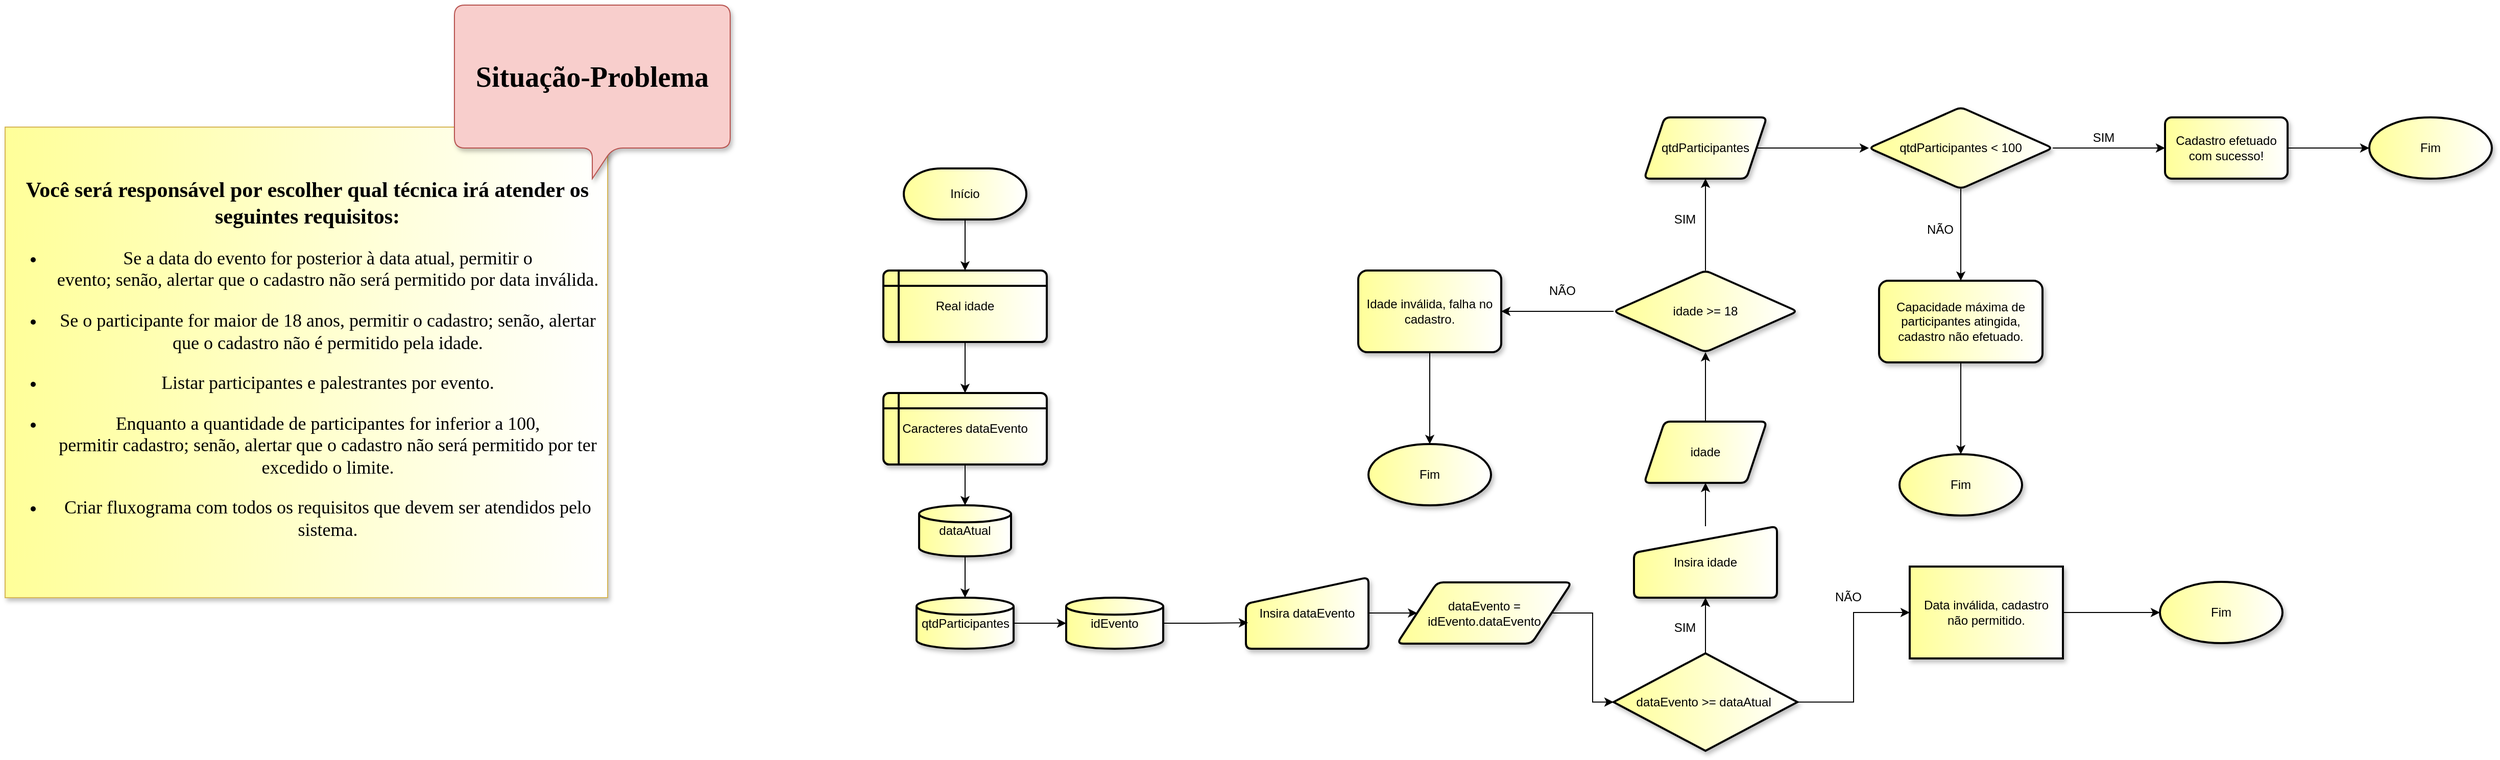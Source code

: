 <mxfile version="15.1.1" type="github">
  <diagram id="E14xrdEaeWgbvlw4fmTQ" name="Situação-Problema">
    <mxGraphModel dx="1668" dy="2060" grid="0" gridSize="10" guides="1" tooltips="1" connect="1" arrows="1" fold="1" page="0" pageScale="1" pageWidth="827" pageHeight="1169" background="#ffffff" math="0" shadow="0">
      <root>
        <mxCell id="fQxyEo8xfnAtOBqPwO7P-0" />
        <mxCell id="fQxyEo8xfnAtOBqPwO7P-1" parent="fQxyEo8xfnAtOBqPwO7P-0" />
        <mxCell id="fQxyEo8xfnAtOBqPwO7P-6" value="&lt;p style=&quot;text-align: center&quot;&gt;&lt;font size=&quot;1&quot; data-font-src=&quot;https://fonts.googleapis.com/css?family=Indie+Flower&quot; face=&quot;Indie Flower&quot;&gt;&lt;b style=&quot;font-size: 21px&quot;&gt;Você será responsável por escolher qual técnica irá atender os seguintes requisitos:&lt;/b&gt;&lt;/font&gt;&lt;/p&gt;&lt;ul style=&quot;font-size: 18px&quot;&gt;&lt;li&gt;&lt;div style=&quot;text-align: center&quot;&gt;&lt;span&gt;&lt;font data-font-src=&quot;https://fonts.googleapis.com/css?family=Montserrat&quot; style=&quot;font-size: 18px&quot; face=&quot;Montserrat&quot;&gt;Se a data do evento for posterior à data atual, permitir o&lt;/font&gt;&lt;/span&gt;&lt;/div&gt;&lt;font data-font-src=&quot;https://fonts.googleapis.com/css?family=Montserrat&quot; style=&quot;font-size: 18px&quot; face=&quot;Montserrat&quot;&gt;&lt;div style=&quot;text-align: center&quot;&gt;&lt;span&gt;evento; senão, alertar que o cadastro não será permitido por data inválida.&lt;/span&gt;&lt;/div&gt;&lt;/font&gt;&lt;/li&gt;&lt;/ul&gt;&lt;ul style=&quot;font-size: 18px&quot;&gt;&lt;li style=&quot;text-align: center&quot;&gt;&lt;font data-font-src=&quot;https://fonts.googleapis.com/css?family=Montserrat&quot; style=&quot;font-size: 18px&quot; face=&quot;Montserrat&quot;&gt;Se o participante for maior de 18 anos, permitir o cadastro; senão, alertar que o cadastro não é permitido pela idade.&lt;/font&gt;&lt;/li&gt;&lt;/ul&gt;&lt;ul style=&quot;font-size: 18px&quot;&gt;&lt;li style=&quot;text-align: center&quot;&gt;&lt;font data-font-src=&quot;https://fonts.googleapis.com/css?family=Montserrat&quot; style=&quot;font-size: 18px&quot; face=&quot;Montserrat&quot;&gt;Listar participantes e palestrantes por evento.&lt;/font&gt;&lt;/li&gt;&lt;/ul&gt;&lt;ul style=&quot;font-size: 18px&quot;&gt;&lt;li&gt;&lt;div style=&quot;text-align: center&quot;&gt;&lt;span&gt;&lt;font data-font-src=&quot;https://fonts.googleapis.com/css?family=Montserrat&quot; style=&quot;font-size: 18px&quot; face=&quot;Montserrat&quot;&gt;Enquanto a quantidade de participantes for inferior a 100,&lt;/font&gt;&lt;/span&gt;&lt;/div&gt;&lt;font data-font-src=&quot;https://fonts.googleapis.com/css?family=Montserrat&quot; style=&quot;font-size: 18px&quot; face=&quot;Montserrat&quot;&gt;&lt;div style=&quot;text-align: center&quot;&gt;&lt;span&gt;permitir cadastro; senão, alertar que o cadastro não será permitido por ter excedido o limite.&lt;/span&gt;&lt;/div&gt;&lt;/font&gt;&lt;/li&gt;&lt;/ul&gt;&lt;ul style=&quot;font-size: 18px&quot;&gt;&lt;li style=&quot;text-align: center&quot;&gt;&lt;font data-font-src=&quot;https://fonts.googleapis.com/css?family=Montserrat&quot; style=&quot;font-size: 18px&quot; face=&quot;Montserrat&quot;&gt;Criar fluxograma com todos os requisitos que devem ser atendidos pelo sistema.&lt;/font&gt;&lt;/li&gt;&lt;/ul&gt;" style="text;html=1;strokeColor=#d6b656;align=left;verticalAlign=middle;whiteSpace=wrap;rounded=0;shadow=1;gradientDirection=east;gradientColor=#FFFFFF;fillColor=#FFFF99;" parent="fQxyEo8xfnAtOBqPwO7P-1" vertex="1">
          <mxGeometry x="-690" y="-1420.5" width="590" height="461" as="geometry" />
        </mxCell>
        <mxCell id="WSDOC7p3LJNiw7YADk0W-0" value="&lt;h1&gt;&lt;font style=&quot;font-size: 28px&quot; face=&quot;Audiowide&quot; data-font-src=&quot;https://fonts.googleapis.com/css?family=Audiowide&quot;&gt;Situação-Problema&lt;/font&gt;&lt;/h1&gt;" style="shape=callout;whiteSpace=wrap;html=1;perimeter=calloutPerimeter;fillColor=#f8cecc;strokeColor=#b85450;rounded=1;shadow=1;" parent="fQxyEo8xfnAtOBqPwO7P-1" vertex="1">
          <mxGeometry x="-250" y="-1540" width="270" height="170" as="geometry" />
        </mxCell>
        <mxCell id="WSDOC7p3LJNiw7YADk0W-4" style="edgeStyle=orthogonalEdgeStyle;rounded=0;orthogonalLoop=1;jettySize=auto;html=1;entryX=0.5;entryY=0;entryDx=0;entryDy=0;" parent="fQxyEo8xfnAtOBqPwO7P-1" source="WSDOC7p3LJNiw7YADk0W-1" target="WSDOC7p3LJNiw7YADk0W-5" edge="1">
          <mxGeometry relative="1" as="geometry">
            <mxPoint x="250" y="-1260" as="targetPoint" />
          </mxGeometry>
        </mxCell>
        <mxCell id="WSDOC7p3LJNiw7YADk0W-1" value="Início" style="strokeWidth=2;html=1;shape=mxgraph.flowchart.terminator;whiteSpace=wrap;rounded=0;shadow=1;fillColor=#FFFF99;gradientColor=#FFFFFF;gradientDirection=east;" parent="fQxyEo8xfnAtOBqPwO7P-1" vertex="1">
          <mxGeometry x="190" y="-1380" width="120" height="50" as="geometry" />
        </mxCell>
        <mxCell id="WSDOC7p3LJNiw7YADk0W-19" style="edgeStyle=orthogonalEdgeStyle;rounded=0;orthogonalLoop=1;jettySize=auto;html=1;entryX=0;entryY=0.5;entryDx=0;entryDy=0;" parent="fQxyEo8xfnAtOBqPwO7P-1" source="WSDOC7p3LJNiw7YADk0W-2" target="WSDOC7p3LJNiw7YADk0W-15" edge="1">
          <mxGeometry relative="1" as="geometry" />
        </mxCell>
        <mxCell id="WSDOC7p3LJNiw7YADk0W-2" value="Insira dataEvento" style="html=1;strokeWidth=2;shape=manualInput;whiteSpace=wrap;rounded=1;size=26;arcSize=11;shadow=1;fillColor=#FFFF99;gradientColor=#FFFFFF;gradientDirection=east;" parent="fQxyEo8xfnAtOBqPwO7P-1" vertex="1">
          <mxGeometry x="525" y="-979.5" width="120" height="70" as="geometry" />
        </mxCell>
        <mxCell id="WSDOC7p3LJNiw7YADk0W-7" style="edgeStyle=orthogonalEdgeStyle;rounded=0;orthogonalLoop=1;jettySize=auto;html=1;entryX=0.5;entryY=0;entryDx=0;entryDy=0;" parent="fQxyEo8xfnAtOBqPwO7P-1" source="WSDOC7p3LJNiw7YADk0W-5" target="WSDOC7p3LJNiw7YADk0W-6" edge="1">
          <mxGeometry relative="1" as="geometry" />
        </mxCell>
        <mxCell id="WSDOC7p3LJNiw7YADk0W-5" value="&lt;p style=&quot;line-height: 120%&quot;&gt;&lt;/p&gt;&lt;div style=&quot;line-height: 120%&quot;&gt;Real idade&lt;/div&gt;&lt;p&gt;&lt;/p&gt;" style="shape=internalStorage;whiteSpace=wrap;html=1;dx=15;dy=15;rounded=1;arcSize=8;strokeWidth=2;shadow=1;fillColor=#FFFF99;gradientColor=#FFFFFF;gradientDirection=east;align=center;" parent="fQxyEo8xfnAtOBqPwO7P-1" vertex="1">
          <mxGeometry x="170" y="-1280" width="160" height="70" as="geometry" />
        </mxCell>
        <mxCell id="WSDOC7p3LJNiw7YADk0W-9" style="edgeStyle=orthogonalEdgeStyle;rounded=0;orthogonalLoop=1;jettySize=auto;html=1;" parent="fQxyEo8xfnAtOBqPwO7P-1" source="WSDOC7p3LJNiw7YADk0W-6" target="WSDOC7p3LJNiw7YADk0W-8" edge="1">
          <mxGeometry relative="1" as="geometry" />
        </mxCell>
        <mxCell id="WSDOC7p3LJNiw7YADk0W-6" value="&lt;p style=&quot;line-height: 120%&quot;&gt;&lt;/p&gt;&lt;div style=&quot;line-height: 120%&quot;&gt;Caracteres&amp;nbsp;&lt;span&gt;dataEvento&lt;/span&gt;&lt;/div&gt;&lt;p&gt;&lt;/p&gt;" style="shape=internalStorage;whiteSpace=wrap;html=1;dx=15;dy=15;rounded=1;arcSize=8;strokeWidth=2;shadow=1;fillColor=#FFFF99;gradientColor=#FFFFFF;gradientDirection=east;align=center;" parent="fQxyEo8xfnAtOBqPwO7P-1" vertex="1">
          <mxGeometry x="170" y="-1160" width="160" height="70" as="geometry" />
        </mxCell>
        <mxCell id="WSDOC7p3LJNiw7YADk0W-11" style="edgeStyle=orthogonalEdgeStyle;rounded=0;orthogonalLoop=1;jettySize=auto;html=1;" parent="fQxyEo8xfnAtOBqPwO7P-1" source="WSDOC7p3LJNiw7YADk0W-8" target="WSDOC7p3LJNiw7YADk0W-10" edge="1">
          <mxGeometry relative="1" as="geometry" />
        </mxCell>
        <mxCell id="WSDOC7p3LJNiw7YADk0W-8" value="&lt;p style=&quot;line-height: 90%&quot;&gt;dataAtual&lt;/p&gt;" style="strokeWidth=2;html=1;shape=mxgraph.flowchart.database;whiteSpace=wrap;rounded=0;shadow=1;fillColor=#FFFF99;gradientColor=#FFFFFF;gradientDirection=east;" parent="fQxyEo8xfnAtOBqPwO7P-1" vertex="1">
          <mxGeometry x="205" y="-1050" width="90" height="50" as="geometry" />
        </mxCell>
        <mxCell id="MoJu4bdm5zdiFwNMEZ7Q-4" value="" style="edgeStyle=orthogonalEdgeStyle;rounded=0;orthogonalLoop=1;jettySize=auto;html=1;" edge="1" parent="fQxyEo8xfnAtOBqPwO7P-1" source="WSDOC7p3LJNiw7YADk0W-10" target="MoJu4bdm5zdiFwNMEZ7Q-3">
          <mxGeometry relative="1" as="geometry" />
        </mxCell>
        <mxCell id="WSDOC7p3LJNiw7YADk0W-10" value="&lt;p style=&quot;line-height: 90%&quot;&gt;qtdParticipantes&lt;/p&gt;" style="strokeWidth=2;html=1;shape=mxgraph.flowchart.database;whiteSpace=wrap;rounded=0;shadow=1;fillColor=#FFFF99;gradientColor=#FFFFFF;gradientDirection=east;" parent="fQxyEo8xfnAtOBqPwO7P-1" vertex="1">
          <mxGeometry x="202.5" y="-959.5" width="95" height="50" as="geometry" />
        </mxCell>
        <mxCell id="WSDOC7p3LJNiw7YADk0W-24" value="" style="edgeStyle=orthogonalEdgeStyle;rounded=0;orthogonalLoop=1;jettySize=auto;html=1;" parent="fQxyEo8xfnAtOBqPwO7P-1" source="WSDOC7p3LJNiw7YADk0W-14" target="WSDOC7p3LJNiw7YADk0W-23" edge="1">
          <mxGeometry relative="1" as="geometry" />
        </mxCell>
        <mxCell id="WSDOC7p3LJNiw7YADk0W-38" style="edgeStyle=orthogonalEdgeStyle;rounded=0;orthogonalLoop=1;jettySize=auto;html=1;entryX=0.5;entryY=1;entryDx=0;entryDy=0;" parent="fQxyEo8xfnAtOBqPwO7P-1" source="WSDOC7p3LJNiw7YADk0W-14" target="WSDOC7p3LJNiw7YADk0W-37" edge="1">
          <mxGeometry relative="1" as="geometry" />
        </mxCell>
        <mxCell id="WSDOC7p3LJNiw7YADk0W-14" value="dataEvento &amp;gt;= dataAtual&amp;nbsp;" style="strokeWidth=2;html=1;shape=mxgraph.flowchart.decision;whiteSpace=wrap;rounded=0;shadow=1;fillColor=#FFFF99;gradientColor=#FFFFFF;gradientDirection=east;" parent="fQxyEo8xfnAtOBqPwO7P-1" vertex="1">
          <mxGeometry x="885" y="-905" width="180" height="95.5" as="geometry" />
        </mxCell>
        <mxCell id="WSDOC7p3LJNiw7YADk0W-20" style="edgeStyle=orthogonalEdgeStyle;rounded=0;orthogonalLoop=1;jettySize=auto;html=1;entryX=0;entryY=0.5;entryDx=0;entryDy=0;entryPerimeter=0;" parent="fQxyEo8xfnAtOBqPwO7P-1" source="WSDOC7p3LJNiw7YADk0W-15" target="WSDOC7p3LJNiw7YADk0W-14" edge="1">
          <mxGeometry relative="1" as="geometry" />
        </mxCell>
        <mxCell id="WSDOC7p3LJNiw7YADk0W-15" value="&lt;div&gt;&lt;span&gt;dataEvento =&lt;/span&gt;&lt;/div&gt;&lt;div&gt;&lt;span&gt;idEvento.dataEvento&lt;/span&gt;&lt;/div&gt;" style="shape=parallelogram;html=1;strokeWidth=2;perimeter=parallelogramPerimeter;whiteSpace=wrap;rounded=1;arcSize=12;size=0.23;shadow=1;fillColor=#FFFF99;gradientColor=#FFFFFF;gradientDirection=east;align=center;" parent="fQxyEo8xfnAtOBqPwO7P-1" vertex="1">
          <mxGeometry x="673" y="-974.5" width="171" height="60" as="geometry" />
        </mxCell>
        <mxCell id="WSDOC7p3LJNiw7YADk0W-30" value="" style="edgeStyle=orthogonalEdgeStyle;rounded=0;orthogonalLoop=1;jettySize=auto;html=1;" parent="fQxyEo8xfnAtOBqPwO7P-1" source="WSDOC7p3LJNiw7YADk0W-23" target="WSDOC7p3LJNiw7YADk0W-29" edge="1">
          <mxGeometry relative="1" as="geometry" />
        </mxCell>
        <mxCell id="WSDOC7p3LJNiw7YADk0W-23" value="Data inválida, cadastro&lt;br&gt;não permitido." style="whiteSpace=wrap;html=1;rounded=0;shadow=1;strokeWidth=2;fillColor=#FFFF99;gradientColor=#FFFFFF;gradientDirection=east;" parent="fQxyEo8xfnAtOBqPwO7P-1" vertex="1">
          <mxGeometry x="1175" y="-990" width="150" height="90" as="geometry" />
        </mxCell>
        <mxCell id="WSDOC7p3LJNiw7YADk0W-25" value="NÃO" style="text;html=1;strokeColor=none;fillColor=none;align=center;verticalAlign=middle;whiteSpace=wrap;rounded=0;shadow=1;" parent="fQxyEo8xfnAtOBqPwO7P-1" vertex="1">
          <mxGeometry x="1095" y="-970" width="40" height="20" as="geometry" />
        </mxCell>
        <mxCell id="WSDOC7p3LJNiw7YADk0W-28" value="SIM" style="text;html=1;strokeColor=none;fillColor=none;align=center;verticalAlign=middle;whiteSpace=wrap;rounded=0;shadow=1;" parent="fQxyEo8xfnAtOBqPwO7P-1" vertex="1">
          <mxGeometry x="935" y="-940" width="40" height="20" as="geometry" />
        </mxCell>
        <mxCell id="WSDOC7p3LJNiw7YADk0W-29" value="Fim" style="ellipse;whiteSpace=wrap;html=1;rounded=0;shadow=1;strokeWidth=2;fillColor=#FFFF99;gradientColor=#FFFFFF;gradientDirection=east;" parent="fQxyEo8xfnAtOBqPwO7P-1" vertex="1">
          <mxGeometry x="1420" y="-975" width="120" height="60" as="geometry" />
        </mxCell>
        <mxCell id="MoJu4bdm5zdiFwNMEZ7Q-1" value="" style="edgeStyle=orthogonalEdgeStyle;rounded=0;orthogonalLoop=1;jettySize=auto;html=1;" edge="1" parent="fQxyEo8xfnAtOBqPwO7P-1" source="WSDOC7p3LJNiw7YADk0W-37" target="MoJu4bdm5zdiFwNMEZ7Q-0">
          <mxGeometry relative="1" as="geometry" />
        </mxCell>
        <mxCell id="WSDOC7p3LJNiw7YADk0W-37" value="Insira idade" style="html=1;strokeWidth=2;shape=manualInput;whiteSpace=wrap;rounded=1;size=26;arcSize=11;shadow=1;fillColor=#FFFF99;gradientColor=#FFFFFF;gradientDirection=east;" parent="fQxyEo8xfnAtOBqPwO7P-1" vertex="1">
          <mxGeometry x="905" y="-1029.5" width="140" height="70" as="geometry" />
        </mxCell>
        <mxCell id="WSDOC7p3LJNiw7YADk0W-42" value="" style="edgeStyle=orthogonalEdgeStyle;rounded=0;orthogonalLoop=1;jettySize=auto;html=1;" parent="fQxyEo8xfnAtOBqPwO7P-1" source="WSDOC7p3LJNiw7YADk0W-39" target="WSDOC7p3LJNiw7YADk0W-41" edge="1">
          <mxGeometry relative="1" as="geometry" />
        </mxCell>
        <mxCell id="WSDOC7p3LJNiw7YADk0W-47" value="" style="edgeStyle=orthogonalEdgeStyle;rounded=0;orthogonalLoop=1;jettySize=auto;html=1;" parent="fQxyEo8xfnAtOBqPwO7P-1" source="WSDOC7p3LJNiw7YADk0W-39" target="WSDOC7p3LJNiw7YADk0W-46" edge="1">
          <mxGeometry relative="1" as="geometry" />
        </mxCell>
        <mxCell id="WSDOC7p3LJNiw7YADk0W-39" value="idade &amp;gt;= 18" style="rhombus;whiteSpace=wrap;html=1;rounded=1;shadow=1;strokeWidth=2;fillColor=#FFFF99;gradientColor=#FFFFFF;gradientDirection=east;arcSize=11;" parent="fQxyEo8xfnAtOBqPwO7P-1" vertex="1">
          <mxGeometry x="885" y="-1280" width="180" height="80" as="geometry" />
        </mxCell>
        <mxCell id="WSDOC7p3LJNiw7YADk0W-45" value="" style="edgeStyle=orthogonalEdgeStyle;rounded=0;orthogonalLoop=1;jettySize=auto;html=1;" parent="fQxyEo8xfnAtOBqPwO7P-1" source="WSDOC7p3LJNiw7YADk0W-41" target="WSDOC7p3LJNiw7YADk0W-44" edge="1">
          <mxGeometry relative="1" as="geometry" />
        </mxCell>
        <mxCell id="WSDOC7p3LJNiw7YADk0W-41" value="Idade inválida, falha no cadastro." style="whiteSpace=wrap;html=1;rounded=1;shadow=1;strokeWidth=2;fillColor=#FFFF99;gradientColor=#FFFFFF;gradientDirection=east;arcSize=11;" parent="fQxyEo8xfnAtOBqPwO7P-1" vertex="1">
          <mxGeometry x="635" y="-1280" width="140" height="80" as="geometry" />
        </mxCell>
        <mxCell id="WSDOC7p3LJNiw7YADk0W-43" value="NÃO" style="text;html=1;strokeColor=none;fillColor=none;align=center;verticalAlign=middle;whiteSpace=wrap;rounded=0;shadow=1;" parent="fQxyEo8xfnAtOBqPwO7P-1" vertex="1">
          <mxGeometry x="815" y="-1270" width="40" height="20" as="geometry" />
        </mxCell>
        <mxCell id="WSDOC7p3LJNiw7YADk0W-44" value="Fim" style="ellipse;whiteSpace=wrap;html=1;rounded=1;shadow=1;strokeWidth=2;fillColor=#FFFF99;gradientColor=#FFFFFF;gradientDirection=east;arcSize=11;" parent="fQxyEo8xfnAtOBqPwO7P-1" vertex="1">
          <mxGeometry x="645" y="-1110" width="120" height="60" as="geometry" />
        </mxCell>
        <mxCell id="WSDOC7p3LJNiw7YADk0W-50" value="" style="edgeStyle=orthogonalEdgeStyle;rounded=0;orthogonalLoop=1;jettySize=auto;html=1;" parent="fQxyEo8xfnAtOBqPwO7P-1" source="WSDOC7p3LJNiw7YADk0W-46" target="WSDOC7p3LJNiw7YADk0W-49" edge="1">
          <mxGeometry relative="1" as="geometry" />
        </mxCell>
        <mxCell id="WSDOC7p3LJNiw7YADk0W-46" value="qtdParticipantes" style="shape=parallelogram;perimeter=parallelogramPerimeter;whiteSpace=wrap;html=1;fixedSize=1;rounded=1;shadow=1;strokeWidth=2;fillColor=#FFFF99;gradientColor=#FFFFFF;gradientDirection=east;arcSize=11;" parent="fQxyEo8xfnAtOBqPwO7P-1" vertex="1">
          <mxGeometry x="915" y="-1430" width="120" height="60" as="geometry" />
        </mxCell>
        <mxCell id="WSDOC7p3LJNiw7YADk0W-48" value="SIM" style="text;html=1;strokeColor=none;fillColor=none;align=center;verticalAlign=middle;whiteSpace=wrap;rounded=0;shadow=1;" parent="fQxyEo8xfnAtOBqPwO7P-1" vertex="1">
          <mxGeometry x="935" y="-1340" width="40" height="20" as="geometry" />
        </mxCell>
        <mxCell id="WSDOC7p3LJNiw7YADk0W-52" value="" style="edgeStyle=orthogonalEdgeStyle;rounded=0;orthogonalLoop=1;jettySize=auto;html=1;" parent="fQxyEo8xfnAtOBqPwO7P-1" source="WSDOC7p3LJNiw7YADk0W-49" target="WSDOC7p3LJNiw7YADk0W-51" edge="1">
          <mxGeometry relative="1" as="geometry" />
        </mxCell>
        <mxCell id="WSDOC7p3LJNiw7YADk0W-57" value="" style="edgeStyle=orthogonalEdgeStyle;rounded=0;orthogonalLoop=1;jettySize=auto;html=1;" parent="fQxyEo8xfnAtOBqPwO7P-1" source="WSDOC7p3LJNiw7YADk0W-49" target="WSDOC7p3LJNiw7YADk0W-56" edge="1">
          <mxGeometry relative="1" as="geometry" />
        </mxCell>
        <mxCell id="WSDOC7p3LJNiw7YADk0W-49" value="qtdParticipantes &amp;lt; 100" style="rhombus;whiteSpace=wrap;html=1;rounded=1;shadow=1;strokeWidth=2;fillColor=#FFFF99;gradientColor=#FFFFFF;gradientDirection=east;arcSize=11;" parent="fQxyEo8xfnAtOBqPwO7P-1" vertex="1">
          <mxGeometry x="1135" y="-1440" width="180" height="80" as="geometry" />
        </mxCell>
        <mxCell id="WSDOC7p3LJNiw7YADk0W-55" value="" style="edgeStyle=orthogonalEdgeStyle;rounded=0;orthogonalLoop=1;jettySize=auto;html=1;" parent="fQxyEo8xfnAtOBqPwO7P-1" source="WSDOC7p3LJNiw7YADk0W-51" target="WSDOC7p3LJNiw7YADk0W-54" edge="1">
          <mxGeometry relative="1" as="geometry" />
        </mxCell>
        <mxCell id="WSDOC7p3LJNiw7YADk0W-51" value="Capacidade máxima de participantes atingida, cadastro não efetuado." style="whiteSpace=wrap;html=1;rounded=1;shadow=1;strokeWidth=2;fillColor=#FFFF99;gradientColor=#FFFFFF;gradientDirection=east;arcSize=11;" parent="fQxyEo8xfnAtOBqPwO7P-1" vertex="1">
          <mxGeometry x="1145" y="-1270" width="160" height="80" as="geometry" />
        </mxCell>
        <mxCell id="WSDOC7p3LJNiw7YADk0W-53" value="NÃO" style="text;html=1;strokeColor=none;fillColor=none;align=center;verticalAlign=middle;whiteSpace=wrap;rounded=0;shadow=1;" parent="fQxyEo8xfnAtOBqPwO7P-1" vertex="1">
          <mxGeometry x="1185" y="-1330" width="40" height="20" as="geometry" />
        </mxCell>
        <mxCell id="WSDOC7p3LJNiw7YADk0W-54" value="Fim" style="ellipse;whiteSpace=wrap;html=1;rounded=1;shadow=1;strokeWidth=2;fillColor=#FFFF99;gradientColor=#FFFFFF;gradientDirection=east;arcSize=11;" parent="fQxyEo8xfnAtOBqPwO7P-1" vertex="1">
          <mxGeometry x="1165" y="-1100" width="120" height="60" as="geometry" />
        </mxCell>
        <mxCell id="WSDOC7p3LJNiw7YADk0W-60" value="" style="edgeStyle=orthogonalEdgeStyle;rounded=0;orthogonalLoop=1;jettySize=auto;html=1;" parent="fQxyEo8xfnAtOBqPwO7P-1" source="WSDOC7p3LJNiw7YADk0W-56" target="WSDOC7p3LJNiw7YADk0W-59" edge="1">
          <mxGeometry relative="1" as="geometry" />
        </mxCell>
        <mxCell id="WSDOC7p3LJNiw7YADk0W-56" value="Cadastro efetuado com sucesso!" style="whiteSpace=wrap;html=1;rounded=1;shadow=1;strokeWidth=2;fillColor=#FFFF99;gradientColor=#FFFFFF;gradientDirection=east;arcSize=11;" parent="fQxyEo8xfnAtOBqPwO7P-1" vertex="1">
          <mxGeometry x="1425" y="-1430" width="120" height="60" as="geometry" />
        </mxCell>
        <mxCell id="WSDOC7p3LJNiw7YADk0W-58" value="SIM" style="text;html=1;strokeColor=none;fillColor=none;align=center;verticalAlign=middle;whiteSpace=wrap;rounded=0;shadow=1;" parent="fQxyEo8xfnAtOBqPwO7P-1" vertex="1">
          <mxGeometry x="1345" y="-1420.5" width="40" height="20" as="geometry" />
        </mxCell>
        <mxCell id="WSDOC7p3LJNiw7YADk0W-59" value="Fim" style="ellipse;whiteSpace=wrap;html=1;rounded=1;shadow=1;strokeWidth=2;fillColor=#FFFF99;gradientColor=#FFFFFF;gradientDirection=east;arcSize=11;" parent="fQxyEo8xfnAtOBqPwO7P-1" vertex="1">
          <mxGeometry x="1625" y="-1430" width="120" height="60" as="geometry" />
        </mxCell>
        <mxCell id="MoJu4bdm5zdiFwNMEZ7Q-2" style="edgeStyle=orthogonalEdgeStyle;rounded=0;orthogonalLoop=1;jettySize=auto;html=1;entryX=0.5;entryY=1;entryDx=0;entryDy=0;" edge="1" parent="fQxyEo8xfnAtOBqPwO7P-1" source="MoJu4bdm5zdiFwNMEZ7Q-0" target="WSDOC7p3LJNiw7YADk0W-39">
          <mxGeometry relative="1" as="geometry" />
        </mxCell>
        <mxCell id="MoJu4bdm5zdiFwNMEZ7Q-0" value="idade" style="shape=parallelogram;perimeter=parallelogramPerimeter;whiteSpace=wrap;html=1;fixedSize=1;rounded=1;shadow=1;strokeWidth=2;fillColor=#FFFF99;gradientColor=#FFFFFF;gradientDirection=east;arcSize=11;" vertex="1" parent="fQxyEo8xfnAtOBqPwO7P-1">
          <mxGeometry x="915" y="-1132" width="120" height="60" as="geometry" />
        </mxCell>
        <mxCell id="MoJu4bdm5zdiFwNMEZ7Q-5" style="edgeStyle=orthogonalEdgeStyle;rounded=0;orthogonalLoop=1;jettySize=auto;html=1;entryX=0.017;entryY=0.636;entryDx=0;entryDy=0;entryPerimeter=0;" edge="1" parent="fQxyEo8xfnAtOBqPwO7P-1" source="MoJu4bdm5zdiFwNMEZ7Q-3" target="WSDOC7p3LJNiw7YADk0W-2">
          <mxGeometry relative="1" as="geometry" />
        </mxCell>
        <mxCell id="MoJu4bdm5zdiFwNMEZ7Q-3" value="&lt;p style=&quot;line-height: 90%&quot;&gt;idEvento&lt;/p&gt;" style="strokeWidth=2;html=1;shape=mxgraph.flowchart.database;whiteSpace=wrap;rounded=0;shadow=1;fillColor=#FFFF99;gradientColor=#FFFFFF;gradientDirection=east;" vertex="1" parent="fQxyEo8xfnAtOBqPwO7P-1">
          <mxGeometry x="349" y="-959.5" width="95" height="50" as="geometry" />
        </mxCell>
      </root>
    </mxGraphModel>
  </diagram>
</mxfile>
